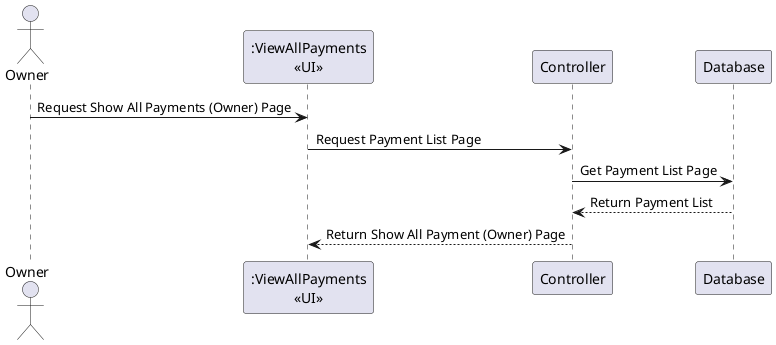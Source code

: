 @startuml
actor Owner as own
participant ":ViewAllPayments\n<<UI>>" as view
participant Controller as ctrl
participant Database as db

own -> view : Request Show All Payments (Owner) Page
view -> ctrl : Request Payment List Page
ctrl -> db : Get Payment List Page
ctrl <-- db : Return Payment List
view <-- ctrl : Return Show All Payment (Owner) Page 

@enduml
